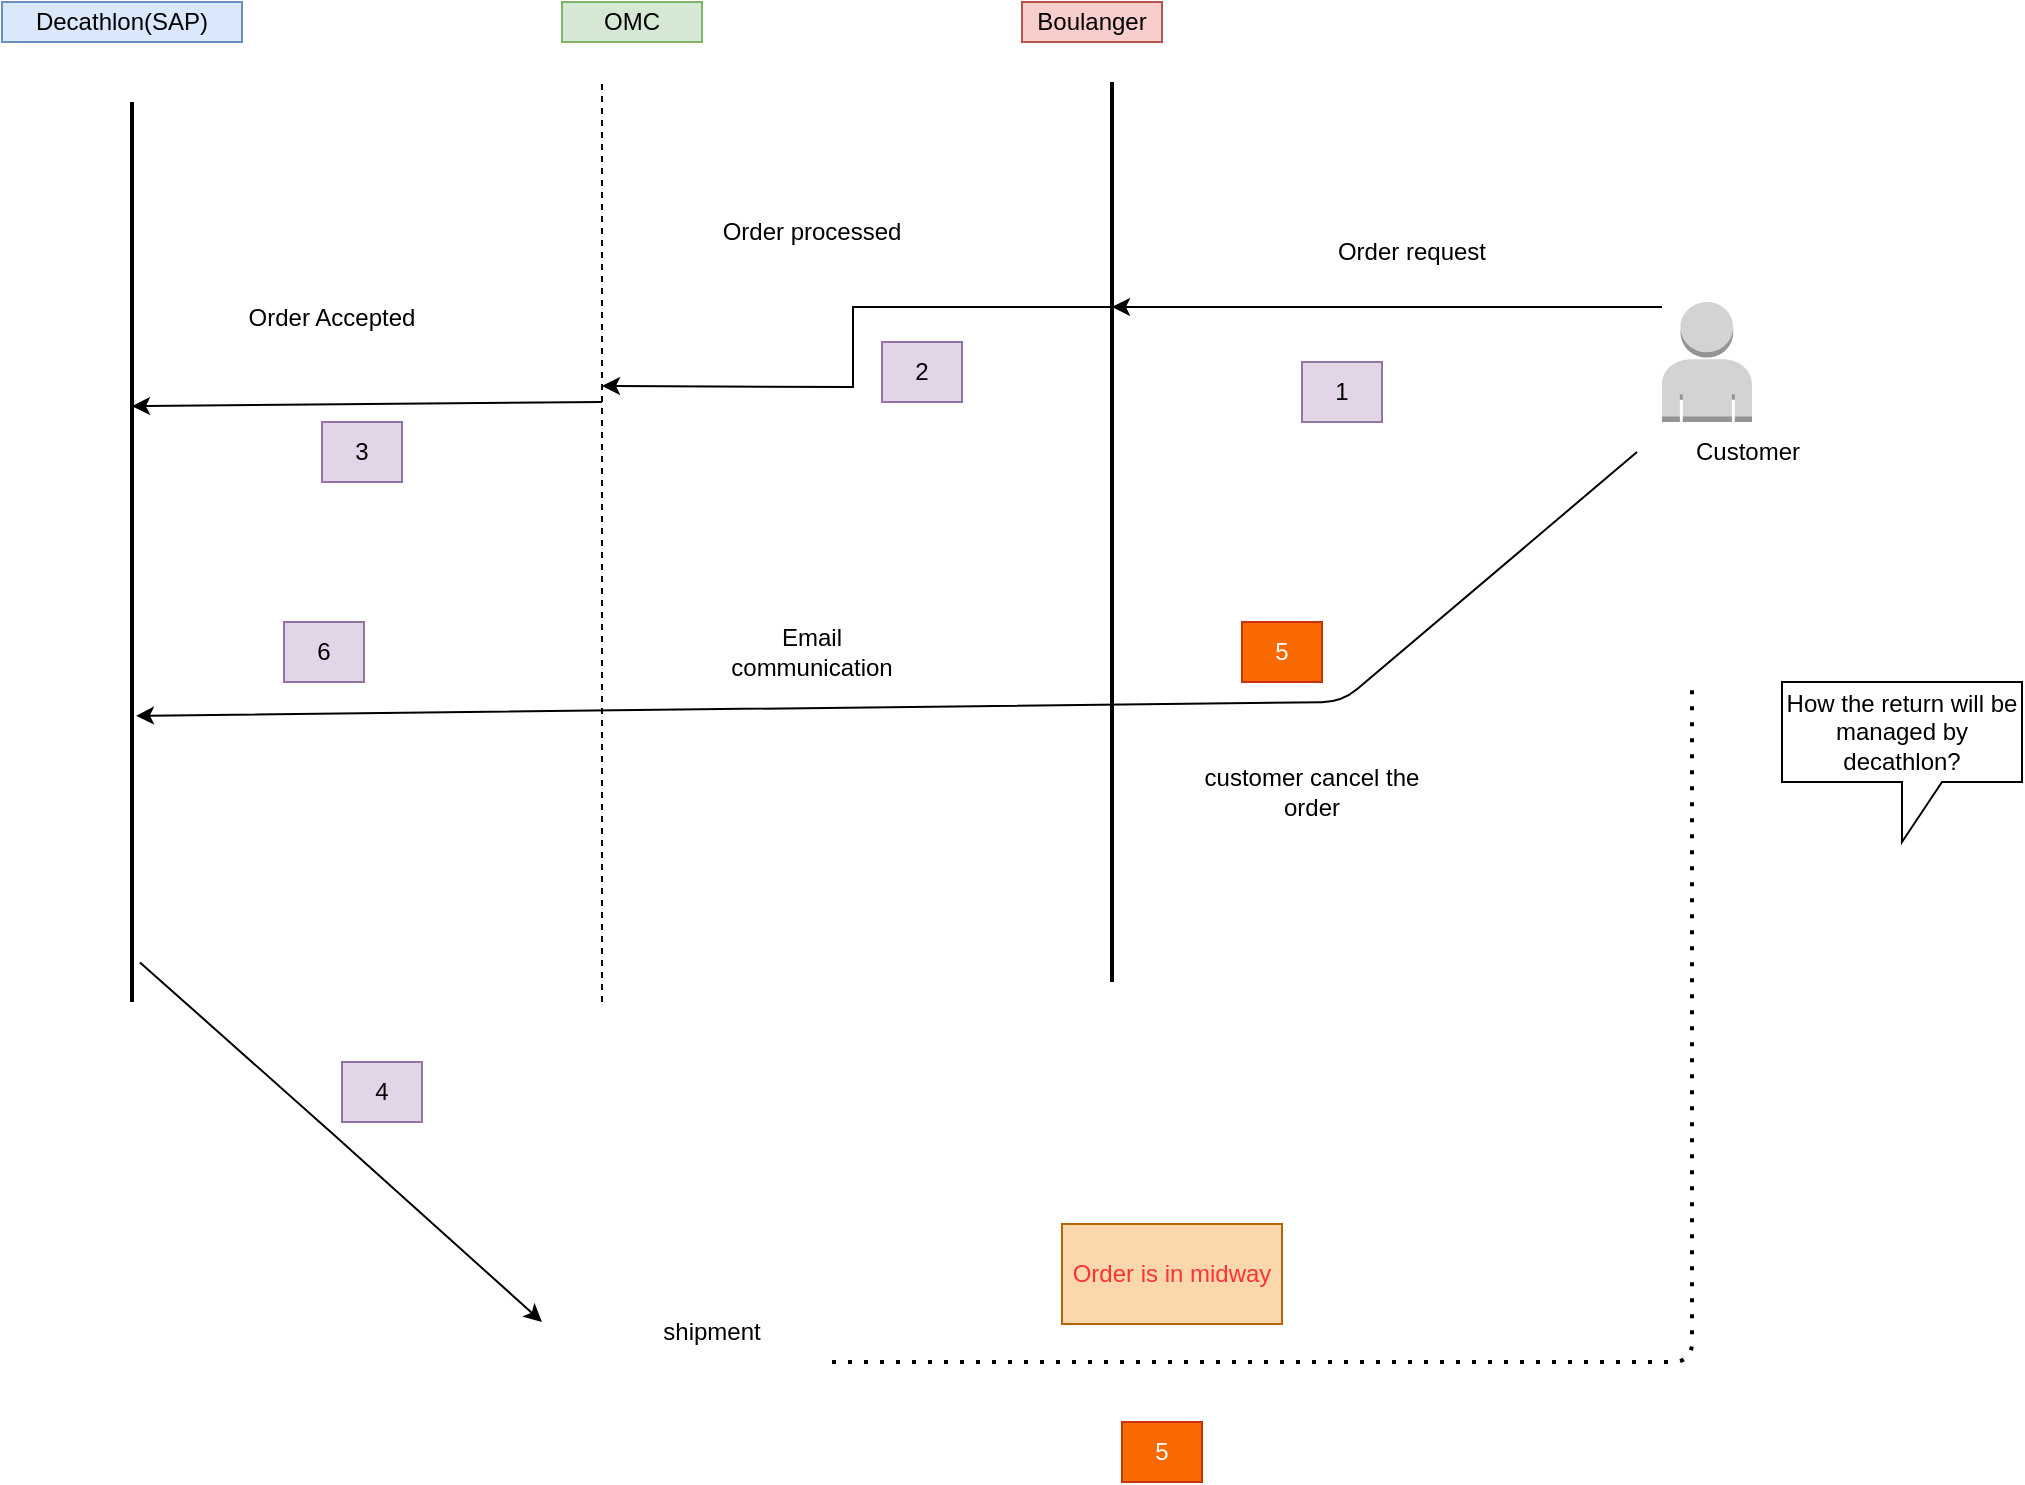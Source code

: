 <mxfile version="14.4.9" type="github">
  <diagram id="32OVOiaWmMZIB2zqUF5V" name="Page-1">
    <mxGraphModel dx="1426" dy="808" grid="1" gridSize="10" guides="1" tooltips="1" connect="1" arrows="1" fold="1" page="1" pageScale="1" pageWidth="850" pageHeight="1100" math="0" shadow="0">
      <root>
        <mxCell id="0" />
        <mxCell id="1" parent="0" />
        <mxCell id="INYBk-Hnytg3WvINzscS-9" style="edgeStyle=orthogonalEdgeStyle;rounded=0;orthogonalLoop=1;jettySize=auto;html=1;exitX=0.5;exitY=1;exitDx=0;exitDy=0;" edge="1" parent="1">
          <mxGeometry relative="1" as="geometry">
            <mxPoint x="135" y="450" as="sourcePoint" />
            <mxPoint x="135" y="450" as="targetPoint" />
          </mxGeometry>
        </mxCell>
        <mxCell id="INYBk-Hnytg3WvINzscS-18" style="edgeStyle=orthogonalEdgeStyle;rounded=0;orthogonalLoop=1;jettySize=auto;html=1;entryX=0.25;entryY=0.5;entryDx=0;entryDy=0;entryPerimeter=0;" edge="1" parent="1" source="INYBk-Hnytg3WvINzscS-10" target="INYBk-Hnytg3WvINzscS-13">
          <mxGeometry relative="1" as="geometry">
            <Array as="points">
              <mxPoint x="735" y="283" />
            </Array>
          </mxGeometry>
        </mxCell>
        <mxCell id="INYBk-Hnytg3WvINzscS-10" value="" style="outlineConnect=0;dashed=0;verticalLabelPosition=bottom;verticalAlign=top;align=center;html=1;shape=mxgraph.aws3.user;fillColor=#D2D3D3;gradientColor=none;" vertex="1" parent="1">
          <mxGeometry x="860" y="280" width="45" height="60" as="geometry" />
        </mxCell>
        <mxCell id="INYBk-Hnytg3WvINzscS-11" value="" style="line;strokeWidth=2;direction=south;html=1;" vertex="1" parent="1">
          <mxGeometry x="90" y="180" width="10" height="450" as="geometry" />
        </mxCell>
        <mxCell id="INYBk-Hnytg3WvINzscS-20" style="edgeStyle=orthogonalEdgeStyle;rounded=0;orthogonalLoop=1;jettySize=auto;html=1;exitX=0.25;exitY=0.5;exitDx=0;exitDy=0;exitPerimeter=0;" edge="1" parent="1" source="INYBk-Hnytg3WvINzscS-13">
          <mxGeometry relative="1" as="geometry">
            <mxPoint x="330" y="322" as="targetPoint" />
          </mxGeometry>
        </mxCell>
        <mxCell id="INYBk-Hnytg3WvINzscS-13" value="" style="line;strokeWidth=2;direction=south;html=1;" vertex="1" parent="1">
          <mxGeometry x="580" y="170" width="10" height="450" as="geometry" />
        </mxCell>
        <mxCell id="INYBk-Hnytg3WvINzscS-14" value="Boulanger" style="text;html=1;strokeColor=#b85450;fillColor=#f8cecc;align=center;verticalAlign=middle;whiteSpace=wrap;rounded=0;" vertex="1" parent="1">
          <mxGeometry x="540" y="130" width="70" height="20" as="geometry" />
        </mxCell>
        <mxCell id="INYBk-Hnytg3WvINzscS-15" value="OMC" style="text;html=1;strokeColor=#82b366;fillColor=#d5e8d4;align=center;verticalAlign=middle;whiteSpace=wrap;rounded=0;" vertex="1" parent="1">
          <mxGeometry x="310" y="130" width="70" height="20" as="geometry" />
        </mxCell>
        <mxCell id="INYBk-Hnytg3WvINzscS-16" value="Decathlon(SAP)" style="text;html=1;strokeColor=#6c8ebf;fillColor=#dae8fc;align=center;verticalAlign=middle;whiteSpace=wrap;rounded=0;" vertex="1" parent="1">
          <mxGeometry x="30" y="130" width="120" height="20" as="geometry" />
        </mxCell>
        <mxCell id="INYBk-Hnytg3WvINzscS-21" value="" style="endArrow=none;dashed=1;html=1;" edge="1" parent="1">
          <mxGeometry width="50" height="50" relative="1" as="geometry">
            <mxPoint x="330" y="630" as="sourcePoint" />
            <mxPoint x="330" y="170" as="targetPoint" />
          </mxGeometry>
        </mxCell>
        <mxCell id="INYBk-Hnytg3WvINzscS-22" value="" style="endArrow=classic;html=1;entryX=0.338;entryY=0.5;entryDx=0;entryDy=0;entryPerimeter=0;" edge="1" parent="1" target="INYBk-Hnytg3WvINzscS-11">
          <mxGeometry width="50" height="50" relative="1" as="geometry">
            <mxPoint x="330" y="330" as="sourcePoint" />
            <mxPoint x="99" y="332" as="targetPoint" />
          </mxGeometry>
        </mxCell>
        <mxCell id="INYBk-Hnytg3WvINzscS-23" value="Order request" style="text;html=1;strokeColor=none;fillColor=none;align=center;verticalAlign=middle;whiteSpace=wrap;rounded=0;" vertex="1" parent="1">
          <mxGeometry x="680" y="230" width="110" height="50" as="geometry" />
        </mxCell>
        <mxCell id="INYBk-Hnytg3WvINzscS-24" value="Order processed" style="text;html=1;strokeColor=none;fillColor=none;align=center;verticalAlign=middle;whiteSpace=wrap;rounded=0;" vertex="1" parent="1">
          <mxGeometry x="380" y="220" width="110" height="50" as="geometry" />
        </mxCell>
        <mxCell id="INYBk-Hnytg3WvINzscS-25" value="1" style="text;html=1;strokeColor=#9673a6;fillColor=#e1d5e7;align=center;verticalAlign=middle;whiteSpace=wrap;rounded=0;" vertex="1" parent="1">
          <mxGeometry x="680" y="310" width="40" height="30" as="geometry" />
        </mxCell>
        <mxCell id="INYBk-Hnytg3WvINzscS-26" value="2" style="text;html=1;strokeColor=#9673a6;fillColor=#e1d5e7;align=center;verticalAlign=middle;whiteSpace=wrap;rounded=0;" vertex="1" parent="1">
          <mxGeometry x="470" y="300" width="40" height="30" as="geometry" />
        </mxCell>
        <mxCell id="INYBk-Hnytg3WvINzscS-27" value="3" style="text;html=1;strokeColor=#9673a6;fillColor=#e1d5e7;align=center;verticalAlign=middle;whiteSpace=wrap;rounded=0;" vertex="1" parent="1">
          <mxGeometry x="190" y="340" width="40" height="30" as="geometry" />
        </mxCell>
        <mxCell id="INYBk-Hnytg3WvINzscS-28" value="Order Accepted" style="text;html=1;strokeColor=none;fillColor=none;align=center;verticalAlign=middle;whiteSpace=wrap;rounded=0;" vertex="1" parent="1">
          <mxGeometry x="140" y="263" width="110" height="50" as="geometry" />
        </mxCell>
        <mxCell id="INYBk-Hnytg3WvINzscS-30" value="" style="shape=image;html=1;verticalAlign=top;verticalLabelPosition=bottom;labelBackgroundColor=#ffffff;imageAspect=0;aspect=fixed;image=https://cdn3.iconfinder.com/data/icons/google-material-design-icons/48/ic_local_shipping_48px-128.png" vertex="1" parent="1">
          <mxGeometry x="310" y="741" width="108" height="108" as="geometry" />
        </mxCell>
        <mxCell id="INYBk-Hnytg3WvINzscS-31" value="" style="endArrow=classic;html=1;exitX=0.956;exitY=0.1;exitDx=0;exitDy=0;exitPerimeter=0;" edge="1" parent="1" source="INYBk-Hnytg3WvINzscS-11">
          <mxGeometry width="50" height="50" relative="1" as="geometry">
            <mxPoint x="400" y="480" as="sourcePoint" />
            <mxPoint x="300" y="790" as="targetPoint" />
            <Array as="points">
              <mxPoint x="200" y="700" />
            </Array>
          </mxGeometry>
        </mxCell>
        <mxCell id="INYBk-Hnytg3WvINzscS-32" value="4" style="text;html=1;strokeColor=#9673a6;fillColor=#e1d5e7;align=center;verticalAlign=middle;whiteSpace=wrap;rounded=0;" vertex="1" parent="1">
          <mxGeometry x="200" y="660" width="40" height="30" as="geometry" />
        </mxCell>
        <mxCell id="INYBk-Hnytg3WvINzscS-33" value="shipment" style="text;html=1;strokeColor=none;fillColor=none;align=center;verticalAlign=middle;whiteSpace=wrap;rounded=0;" vertex="1" parent="1">
          <mxGeometry x="330" y="770" width="110" height="50" as="geometry" />
        </mxCell>
        <mxCell id="INYBk-Hnytg3WvINzscS-34" value="Customer" style="text;html=1;strokeColor=none;fillColor=none;align=center;verticalAlign=middle;whiteSpace=wrap;rounded=0;" vertex="1" parent="1">
          <mxGeometry x="847.5" y="330" width="110" height="50" as="geometry" />
        </mxCell>
        <mxCell id="INYBk-Hnytg3WvINzscS-35" value="" style="endArrow=none;dashed=1;html=1;dashPattern=1 3;strokeWidth=2;" edge="1" parent="1">
          <mxGeometry width="50" height="50" relative="1" as="geometry">
            <mxPoint x="445" y="810" as="sourcePoint" />
            <mxPoint x="875" y="470" as="targetPoint" />
            <Array as="points">
              <mxPoint x="875" y="810" />
            </Array>
          </mxGeometry>
        </mxCell>
        <mxCell id="INYBk-Hnytg3WvINzscS-36" value="&lt;font color=&quot;#FF3333&quot;&gt;Order is in midway&lt;/font&gt;" style="text;html=1;align=center;verticalAlign=middle;whiteSpace=wrap;rounded=0;fillColor=#fad7ac;strokeColor=#b46504;" vertex="1" parent="1">
          <mxGeometry x="560" y="741" width="110" height="50" as="geometry" />
        </mxCell>
        <mxCell id="INYBk-Hnytg3WvINzscS-38" value="5" style="text;html=1;strokeColor=#C73500;fillColor=#fa6800;align=center;verticalAlign=middle;whiteSpace=wrap;rounded=0;fontColor=#ffffff;" vertex="1" parent="1">
          <mxGeometry x="590" y="840" width="40" height="30" as="geometry" />
        </mxCell>
        <mxCell id="INYBk-Hnytg3WvINzscS-41" value="" style="endArrow=classic;html=1;exitX=0;exitY=0.5;exitDx=0;exitDy=0;entryX=0.682;entryY=0.3;entryDx=0;entryDy=0;entryPerimeter=0;" edge="1" parent="1" source="INYBk-Hnytg3WvINzscS-34" target="INYBk-Hnytg3WvINzscS-11">
          <mxGeometry width="50" height="50" relative="1" as="geometry">
            <mxPoint x="740" y="470" as="sourcePoint" />
            <mxPoint x="588" y="480" as="targetPoint" />
            <Array as="points">
              <mxPoint x="700" y="480" />
            </Array>
          </mxGeometry>
        </mxCell>
        <mxCell id="INYBk-Hnytg3WvINzscS-42" value="customer cancel the order" style="text;html=1;strokeColor=none;fillColor=none;align=center;verticalAlign=middle;whiteSpace=wrap;rounded=0;" vertex="1" parent="1">
          <mxGeometry x="630" y="500" width="110" height="50" as="geometry" />
        </mxCell>
        <mxCell id="INYBk-Hnytg3WvINzscS-48" value="Email communication" style="text;html=1;strokeColor=none;fillColor=none;align=center;verticalAlign=middle;whiteSpace=wrap;rounded=0;" vertex="1" parent="1">
          <mxGeometry x="380" y="430" width="110" height="50" as="geometry" />
        </mxCell>
        <mxCell id="INYBk-Hnytg3WvINzscS-50" value="5" style="text;html=1;strokeColor=#C73500;fillColor=#fa6800;align=center;verticalAlign=middle;whiteSpace=wrap;rounded=0;fontColor=#ffffff;" vertex="1" parent="1">
          <mxGeometry x="650" y="440" width="40" height="30" as="geometry" />
        </mxCell>
        <mxCell id="INYBk-Hnytg3WvINzscS-51" value="6" style="text;html=1;strokeColor=#9673a6;fillColor=#e1d5e7;align=center;verticalAlign=middle;whiteSpace=wrap;rounded=0;" vertex="1" parent="1">
          <mxGeometry x="171" y="440" width="40" height="30" as="geometry" />
        </mxCell>
        <mxCell id="INYBk-Hnytg3WvINzscS-52" value="How the return will be managed by decathlon?" style="shape=callout;whiteSpace=wrap;html=1;perimeter=calloutPerimeter;gradientColor=none;" vertex="1" parent="1">
          <mxGeometry x="920" y="470" width="120" height="80" as="geometry" />
        </mxCell>
      </root>
    </mxGraphModel>
  </diagram>
</mxfile>
